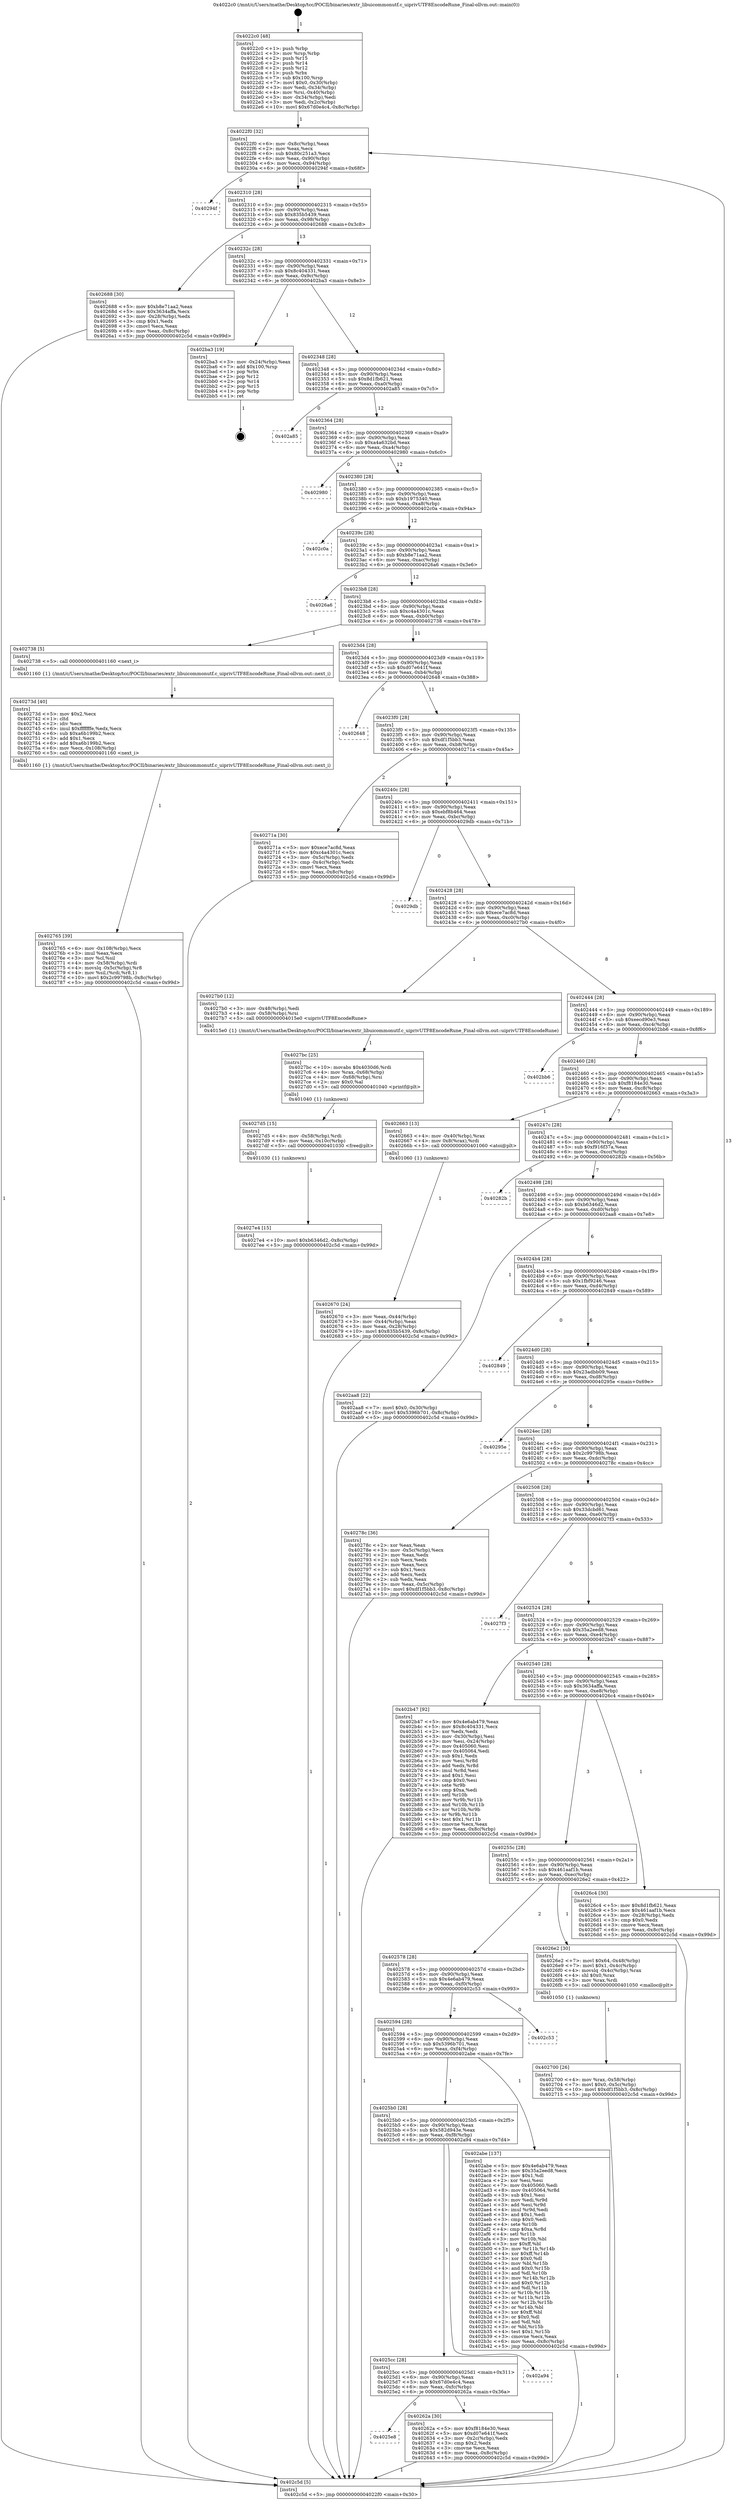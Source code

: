 digraph "0x4022c0" {
  label = "0x4022c0 (/mnt/c/Users/mathe/Desktop/tcc/POCII/binaries/extr_libuicommonutf.c_uiprivUTF8EncodeRune_Final-ollvm.out::main(0))"
  labelloc = "t"
  node[shape=record]

  Entry [label="",width=0.3,height=0.3,shape=circle,fillcolor=black,style=filled]
  "0x4022f0" [label="{
     0x4022f0 [32]\l
     | [instrs]\l
     &nbsp;&nbsp;0x4022f0 \<+6\>: mov -0x8c(%rbp),%eax\l
     &nbsp;&nbsp;0x4022f6 \<+2\>: mov %eax,%ecx\l
     &nbsp;&nbsp;0x4022f8 \<+6\>: sub $0x80c251a3,%ecx\l
     &nbsp;&nbsp;0x4022fe \<+6\>: mov %eax,-0x90(%rbp)\l
     &nbsp;&nbsp;0x402304 \<+6\>: mov %ecx,-0x94(%rbp)\l
     &nbsp;&nbsp;0x40230a \<+6\>: je 000000000040294f \<main+0x68f\>\l
  }"]
  "0x40294f" [label="{
     0x40294f\l
  }", style=dashed]
  "0x402310" [label="{
     0x402310 [28]\l
     | [instrs]\l
     &nbsp;&nbsp;0x402310 \<+5\>: jmp 0000000000402315 \<main+0x55\>\l
     &nbsp;&nbsp;0x402315 \<+6\>: mov -0x90(%rbp),%eax\l
     &nbsp;&nbsp;0x40231b \<+5\>: sub $0x835b5439,%eax\l
     &nbsp;&nbsp;0x402320 \<+6\>: mov %eax,-0x98(%rbp)\l
     &nbsp;&nbsp;0x402326 \<+6\>: je 0000000000402688 \<main+0x3c8\>\l
  }"]
  Exit [label="",width=0.3,height=0.3,shape=circle,fillcolor=black,style=filled,peripheries=2]
  "0x402688" [label="{
     0x402688 [30]\l
     | [instrs]\l
     &nbsp;&nbsp;0x402688 \<+5\>: mov $0xb8e71aa2,%eax\l
     &nbsp;&nbsp;0x40268d \<+5\>: mov $0x3634affa,%ecx\l
     &nbsp;&nbsp;0x402692 \<+3\>: mov -0x28(%rbp),%edx\l
     &nbsp;&nbsp;0x402695 \<+3\>: cmp $0x1,%edx\l
     &nbsp;&nbsp;0x402698 \<+3\>: cmovl %ecx,%eax\l
     &nbsp;&nbsp;0x40269b \<+6\>: mov %eax,-0x8c(%rbp)\l
     &nbsp;&nbsp;0x4026a1 \<+5\>: jmp 0000000000402c5d \<main+0x99d\>\l
  }"]
  "0x40232c" [label="{
     0x40232c [28]\l
     | [instrs]\l
     &nbsp;&nbsp;0x40232c \<+5\>: jmp 0000000000402331 \<main+0x71\>\l
     &nbsp;&nbsp;0x402331 \<+6\>: mov -0x90(%rbp),%eax\l
     &nbsp;&nbsp;0x402337 \<+5\>: sub $0x8c404331,%eax\l
     &nbsp;&nbsp;0x40233c \<+6\>: mov %eax,-0x9c(%rbp)\l
     &nbsp;&nbsp;0x402342 \<+6\>: je 0000000000402ba3 \<main+0x8e3\>\l
  }"]
  "0x4027e4" [label="{
     0x4027e4 [15]\l
     | [instrs]\l
     &nbsp;&nbsp;0x4027e4 \<+10\>: movl $0xb6346d2,-0x8c(%rbp)\l
     &nbsp;&nbsp;0x4027ee \<+5\>: jmp 0000000000402c5d \<main+0x99d\>\l
  }"]
  "0x402ba3" [label="{
     0x402ba3 [19]\l
     | [instrs]\l
     &nbsp;&nbsp;0x402ba3 \<+3\>: mov -0x24(%rbp),%eax\l
     &nbsp;&nbsp;0x402ba6 \<+7\>: add $0x100,%rsp\l
     &nbsp;&nbsp;0x402bad \<+1\>: pop %rbx\l
     &nbsp;&nbsp;0x402bae \<+2\>: pop %r12\l
     &nbsp;&nbsp;0x402bb0 \<+2\>: pop %r14\l
     &nbsp;&nbsp;0x402bb2 \<+2\>: pop %r15\l
     &nbsp;&nbsp;0x402bb4 \<+1\>: pop %rbp\l
     &nbsp;&nbsp;0x402bb5 \<+1\>: ret\l
  }"]
  "0x402348" [label="{
     0x402348 [28]\l
     | [instrs]\l
     &nbsp;&nbsp;0x402348 \<+5\>: jmp 000000000040234d \<main+0x8d\>\l
     &nbsp;&nbsp;0x40234d \<+6\>: mov -0x90(%rbp),%eax\l
     &nbsp;&nbsp;0x402353 \<+5\>: sub $0x8d1fb621,%eax\l
     &nbsp;&nbsp;0x402358 \<+6\>: mov %eax,-0xa0(%rbp)\l
     &nbsp;&nbsp;0x40235e \<+6\>: je 0000000000402a85 \<main+0x7c5\>\l
  }"]
  "0x4027d5" [label="{
     0x4027d5 [15]\l
     | [instrs]\l
     &nbsp;&nbsp;0x4027d5 \<+4\>: mov -0x58(%rbp),%rdi\l
     &nbsp;&nbsp;0x4027d9 \<+6\>: mov %eax,-0x10c(%rbp)\l
     &nbsp;&nbsp;0x4027df \<+5\>: call 0000000000401030 \<free@plt\>\l
     | [calls]\l
     &nbsp;&nbsp;0x401030 \{1\} (unknown)\l
  }"]
  "0x402a85" [label="{
     0x402a85\l
  }", style=dashed]
  "0x402364" [label="{
     0x402364 [28]\l
     | [instrs]\l
     &nbsp;&nbsp;0x402364 \<+5\>: jmp 0000000000402369 \<main+0xa9\>\l
     &nbsp;&nbsp;0x402369 \<+6\>: mov -0x90(%rbp),%eax\l
     &nbsp;&nbsp;0x40236f \<+5\>: sub $0xa4a632bd,%eax\l
     &nbsp;&nbsp;0x402374 \<+6\>: mov %eax,-0xa4(%rbp)\l
     &nbsp;&nbsp;0x40237a \<+6\>: je 0000000000402980 \<main+0x6c0\>\l
  }"]
  "0x4027bc" [label="{
     0x4027bc [25]\l
     | [instrs]\l
     &nbsp;&nbsp;0x4027bc \<+10\>: movabs $0x4030d6,%rdi\l
     &nbsp;&nbsp;0x4027c6 \<+4\>: mov %rax,-0x68(%rbp)\l
     &nbsp;&nbsp;0x4027ca \<+4\>: mov -0x68(%rbp),%rsi\l
     &nbsp;&nbsp;0x4027ce \<+2\>: mov $0x0,%al\l
     &nbsp;&nbsp;0x4027d0 \<+5\>: call 0000000000401040 \<printf@plt\>\l
     | [calls]\l
     &nbsp;&nbsp;0x401040 \{1\} (unknown)\l
  }"]
  "0x402980" [label="{
     0x402980\l
  }", style=dashed]
  "0x402380" [label="{
     0x402380 [28]\l
     | [instrs]\l
     &nbsp;&nbsp;0x402380 \<+5\>: jmp 0000000000402385 \<main+0xc5\>\l
     &nbsp;&nbsp;0x402385 \<+6\>: mov -0x90(%rbp),%eax\l
     &nbsp;&nbsp;0x40238b \<+5\>: sub $0xb1975340,%eax\l
     &nbsp;&nbsp;0x402390 \<+6\>: mov %eax,-0xa8(%rbp)\l
     &nbsp;&nbsp;0x402396 \<+6\>: je 0000000000402c0a \<main+0x94a\>\l
  }"]
  "0x402765" [label="{
     0x402765 [39]\l
     | [instrs]\l
     &nbsp;&nbsp;0x402765 \<+6\>: mov -0x108(%rbp),%ecx\l
     &nbsp;&nbsp;0x40276b \<+3\>: imul %eax,%ecx\l
     &nbsp;&nbsp;0x40276e \<+3\>: mov %cl,%sil\l
     &nbsp;&nbsp;0x402771 \<+4\>: mov -0x58(%rbp),%rdi\l
     &nbsp;&nbsp;0x402775 \<+4\>: movslq -0x5c(%rbp),%r8\l
     &nbsp;&nbsp;0x402779 \<+4\>: mov %sil,(%rdi,%r8,1)\l
     &nbsp;&nbsp;0x40277d \<+10\>: movl $0x2c99798b,-0x8c(%rbp)\l
     &nbsp;&nbsp;0x402787 \<+5\>: jmp 0000000000402c5d \<main+0x99d\>\l
  }"]
  "0x402c0a" [label="{
     0x402c0a\l
  }", style=dashed]
  "0x40239c" [label="{
     0x40239c [28]\l
     | [instrs]\l
     &nbsp;&nbsp;0x40239c \<+5\>: jmp 00000000004023a1 \<main+0xe1\>\l
     &nbsp;&nbsp;0x4023a1 \<+6\>: mov -0x90(%rbp),%eax\l
     &nbsp;&nbsp;0x4023a7 \<+5\>: sub $0xb8e71aa2,%eax\l
     &nbsp;&nbsp;0x4023ac \<+6\>: mov %eax,-0xac(%rbp)\l
     &nbsp;&nbsp;0x4023b2 \<+6\>: je 00000000004026a6 \<main+0x3e6\>\l
  }"]
  "0x40273d" [label="{
     0x40273d [40]\l
     | [instrs]\l
     &nbsp;&nbsp;0x40273d \<+5\>: mov $0x2,%ecx\l
     &nbsp;&nbsp;0x402742 \<+1\>: cltd\l
     &nbsp;&nbsp;0x402743 \<+2\>: idiv %ecx\l
     &nbsp;&nbsp;0x402745 \<+6\>: imul $0xfffffffe,%edx,%ecx\l
     &nbsp;&nbsp;0x40274b \<+6\>: sub $0xa6b199b2,%ecx\l
     &nbsp;&nbsp;0x402751 \<+3\>: add $0x1,%ecx\l
     &nbsp;&nbsp;0x402754 \<+6\>: add $0xa6b199b2,%ecx\l
     &nbsp;&nbsp;0x40275a \<+6\>: mov %ecx,-0x108(%rbp)\l
     &nbsp;&nbsp;0x402760 \<+5\>: call 0000000000401160 \<next_i\>\l
     | [calls]\l
     &nbsp;&nbsp;0x401160 \{1\} (/mnt/c/Users/mathe/Desktop/tcc/POCII/binaries/extr_libuicommonutf.c_uiprivUTF8EncodeRune_Final-ollvm.out::next_i)\l
  }"]
  "0x4026a6" [label="{
     0x4026a6\l
  }", style=dashed]
  "0x4023b8" [label="{
     0x4023b8 [28]\l
     | [instrs]\l
     &nbsp;&nbsp;0x4023b8 \<+5\>: jmp 00000000004023bd \<main+0xfd\>\l
     &nbsp;&nbsp;0x4023bd \<+6\>: mov -0x90(%rbp),%eax\l
     &nbsp;&nbsp;0x4023c3 \<+5\>: sub $0xc4a4301c,%eax\l
     &nbsp;&nbsp;0x4023c8 \<+6\>: mov %eax,-0xb0(%rbp)\l
     &nbsp;&nbsp;0x4023ce \<+6\>: je 0000000000402738 \<main+0x478\>\l
  }"]
  "0x402700" [label="{
     0x402700 [26]\l
     | [instrs]\l
     &nbsp;&nbsp;0x402700 \<+4\>: mov %rax,-0x58(%rbp)\l
     &nbsp;&nbsp;0x402704 \<+7\>: movl $0x0,-0x5c(%rbp)\l
     &nbsp;&nbsp;0x40270b \<+10\>: movl $0xdf1f5bb3,-0x8c(%rbp)\l
     &nbsp;&nbsp;0x402715 \<+5\>: jmp 0000000000402c5d \<main+0x99d\>\l
  }"]
  "0x402738" [label="{
     0x402738 [5]\l
     | [instrs]\l
     &nbsp;&nbsp;0x402738 \<+5\>: call 0000000000401160 \<next_i\>\l
     | [calls]\l
     &nbsp;&nbsp;0x401160 \{1\} (/mnt/c/Users/mathe/Desktop/tcc/POCII/binaries/extr_libuicommonutf.c_uiprivUTF8EncodeRune_Final-ollvm.out::next_i)\l
  }"]
  "0x4023d4" [label="{
     0x4023d4 [28]\l
     | [instrs]\l
     &nbsp;&nbsp;0x4023d4 \<+5\>: jmp 00000000004023d9 \<main+0x119\>\l
     &nbsp;&nbsp;0x4023d9 \<+6\>: mov -0x90(%rbp),%eax\l
     &nbsp;&nbsp;0x4023df \<+5\>: sub $0xd07e641f,%eax\l
     &nbsp;&nbsp;0x4023e4 \<+6\>: mov %eax,-0xb4(%rbp)\l
     &nbsp;&nbsp;0x4023ea \<+6\>: je 0000000000402648 \<main+0x388\>\l
  }"]
  "0x402670" [label="{
     0x402670 [24]\l
     | [instrs]\l
     &nbsp;&nbsp;0x402670 \<+3\>: mov %eax,-0x44(%rbp)\l
     &nbsp;&nbsp;0x402673 \<+3\>: mov -0x44(%rbp),%eax\l
     &nbsp;&nbsp;0x402676 \<+3\>: mov %eax,-0x28(%rbp)\l
     &nbsp;&nbsp;0x402679 \<+10\>: movl $0x835b5439,-0x8c(%rbp)\l
     &nbsp;&nbsp;0x402683 \<+5\>: jmp 0000000000402c5d \<main+0x99d\>\l
  }"]
  "0x402648" [label="{
     0x402648\l
  }", style=dashed]
  "0x4023f0" [label="{
     0x4023f0 [28]\l
     | [instrs]\l
     &nbsp;&nbsp;0x4023f0 \<+5\>: jmp 00000000004023f5 \<main+0x135\>\l
     &nbsp;&nbsp;0x4023f5 \<+6\>: mov -0x90(%rbp),%eax\l
     &nbsp;&nbsp;0x4023fb \<+5\>: sub $0xdf1f5bb3,%eax\l
     &nbsp;&nbsp;0x402400 \<+6\>: mov %eax,-0xb8(%rbp)\l
     &nbsp;&nbsp;0x402406 \<+6\>: je 000000000040271a \<main+0x45a\>\l
  }"]
  "0x4022c0" [label="{
     0x4022c0 [48]\l
     | [instrs]\l
     &nbsp;&nbsp;0x4022c0 \<+1\>: push %rbp\l
     &nbsp;&nbsp;0x4022c1 \<+3\>: mov %rsp,%rbp\l
     &nbsp;&nbsp;0x4022c4 \<+2\>: push %r15\l
     &nbsp;&nbsp;0x4022c6 \<+2\>: push %r14\l
     &nbsp;&nbsp;0x4022c8 \<+2\>: push %r12\l
     &nbsp;&nbsp;0x4022ca \<+1\>: push %rbx\l
     &nbsp;&nbsp;0x4022cb \<+7\>: sub $0x100,%rsp\l
     &nbsp;&nbsp;0x4022d2 \<+7\>: movl $0x0,-0x30(%rbp)\l
     &nbsp;&nbsp;0x4022d9 \<+3\>: mov %edi,-0x34(%rbp)\l
     &nbsp;&nbsp;0x4022dc \<+4\>: mov %rsi,-0x40(%rbp)\l
     &nbsp;&nbsp;0x4022e0 \<+3\>: mov -0x34(%rbp),%edi\l
     &nbsp;&nbsp;0x4022e3 \<+3\>: mov %edi,-0x2c(%rbp)\l
     &nbsp;&nbsp;0x4022e6 \<+10\>: movl $0x67d0e4c4,-0x8c(%rbp)\l
  }"]
  "0x40271a" [label="{
     0x40271a [30]\l
     | [instrs]\l
     &nbsp;&nbsp;0x40271a \<+5\>: mov $0xece7ac8d,%eax\l
     &nbsp;&nbsp;0x40271f \<+5\>: mov $0xc4a4301c,%ecx\l
     &nbsp;&nbsp;0x402724 \<+3\>: mov -0x5c(%rbp),%edx\l
     &nbsp;&nbsp;0x402727 \<+3\>: cmp -0x4c(%rbp),%edx\l
     &nbsp;&nbsp;0x40272a \<+3\>: cmovl %ecx,%eax\l
     &nbsp;&nbsp;0x40272d \<+6\>: mov %eax,-0x8c(%rbp)\l
     &nbsp;&nbsp;0x402733 \<+5\>: jmp 0000000000402c5d \<main+0x99d\>\l
  }"]
  "0x40240c" [label="{
     0x40240c [28]\l
     | [instrs]\l
     &nbsp;&nbsp;0x40240c \<+5\>: jmp 0000000000402411 \<main+0x151\>\l
     &nbsp;&nbsp;0x402411 \<+6\>: mov -0x90(%rbp),%eax\l
     &nbsp;&nbsp;0x402417 \<+5\>: sub $0xebf8b464,%eax\l
     &nbsp;&nbsp;0x40241c \<+6\>: mov %eax,-0xbc(%rbp)\l
     &nbsp;&nbsp;0x402422 \<+6\>: je 00000000004029db \<main+0x71b\>\l
  }"]
  "0x402c5d" [label="{
     0x402c5d [5]\l
     | [instrs]\l
     &nbsp;&nbsp;0x402c5d \<+5\>: jmp 00000000004022f0 \<main+0x30\>\l
  }"]
  "0x4029db" [label="{
     0x4029db\l
  }", style=dashed]
  "0x402428" [label="{
     0x402428 [28]\l
     | [instrs]\l
     &nbsp;&nbsp;0x402428 \<+5\>: jmp 000000000040242d \<main+0x16d\>\l
     &nbsp;&nbsp;0x40242d \<+6\>: mov -0x90(%rbp),%eax\l
     &nbsp;&nbsp;0x402433 \<+5\>: sub $0xece7ac8d,%eax\l
     &nbsp;&nbsp;0x402438 \<+6\>: mov %eax,-0xc0(%rbp)\l
     &nbsp;&nbsp;0x40243e \<+6\>: je 00000000004027b0 \<main+0x4f0\>\l
  }"]
  "0x4025e8" [label="{
     0x4025e8\l
  }", style=dashed]
  "0x4027b0" [label="{
     0x4027b0 [12]\l
     | [instrs]\l
     &nbsp;&nbsp;0x4027b0 \<+3\>: mov -0x48(%rbp),%edi\l
     &nbsp;&nbsp;0x4027b3 \<+4\>: mov -0x58(%rbp),%rsi\l
     &nbsp;&nbsp;0x4027b7 \<+5\>: call 00000000004015e0 \<uiprivUTF8EncodeRune\>\l
     | [calls]\l
     &nbsp;&nbsp;0x4015e0 \{1\} (/mnt/c/Users/mathe/Desktop/tcc/POCII/binaries/extr_libuicommonutf.c_uiprivUTF8EncodeRune_Final-ollvm.out::uiprivUTF8EncodeRune)\l
  }"]
  "0x402444" [label="{
     0x402444 [28]\l
     | [instrs]\l
     &nbsp;&nbsp;0x402444 \<+5\>: jmp 0000000000402449 \<main+0x189\>\l
     &nbsp;&nbsp;0x402449 \<+6\>: mov -0x90(%rbp),%eax\l
     &nbsp;&nbsp;0x40244f \<+5\>: sub $0xeecd90e3,%eax\l
     &nbsp;&nbsp;0x402454 \<+6\>: mov %eax,-0xc4(%rbp)\l
     &nbsp;&nbsp;0x40245a \<+6\>: je 0000000000402bb6 \<main+0x8f6\>\l
  }"]
  "0x40262a" [label="{
     0x40262a [30]\l
     | [instrs]\l
     &nbsp;&nbsp;0x40262a \<+5\>: mov $0xf8184e30,%eax\l
     &nbsp;&nbsp;0x40262f \<+5\>: mov $0xd07e641f,%ecx\l
     &nbsp;&nbsp;0x402634 \<+3\>: mov -0x2c(%rbp),%edx\l
     &nbsp;&nbsp;0x402637 \<+3\>: cmp $0x2,%edx\l
     &nbsp;&nbsp;0x40263a \<+3\>: cmovne %ecx,%eax\l
     &nbsp;&nbsp;0x40263d \<+6\>: mov %eax,-0x8c(%rbp)\l
     &nbsp;&nbsp;0x402643 \<+5\>: jmp 0000000000402c5d \<main+0x99d\>\l
  }"]
  "0x402bb6" [label="{
     0x402bb6\l
  }", style=dashed]
  "0x402460" [label="{
     0x402460 [28]\l
     | [instrs]\l
     &nbsp;&nbsp;0x402460 \<+5\>: jmp 0000000000402465 \<main+0x1a5\>\l
     &nbsp;&nbsp;0x402465 \<+6\>: mov -0x90(%rbp),%eax\l
     &nbsp;&nbsp;0x40246b \<+5\>: sub $0xf8184e30,%eax\l
     &nbsp;&nbsp;0x402470 \<+6\>: mov %eax,-0xc8(%rbp)\l
     &nbsp;&nbsp;0x402476 \<+6\>: je 0000000000402663 \<main+0x3a3\>\l
  }"]
  "0x4025cc" [label="{
     0x4025cc [28]\l
     | [instrs]\l
     &nbsp;&nbsp;0x4025cc \<+5\>: jmp 00000000004025d1 \<main+0x311\>\l
     &nbsp;&nbsp;0x4025d1 \<+6\>: mov -0x90(%rbp),%eax\l
     &nbsp;&nbsp;0x4025d7 \<+5\>: sub $0x67d0e4c4,%eax\l
     &nbsp;&nbsp;0x4025dc \<+6\>: mov %eax,-0xfc(%rbp)\l
     &nbsp;&nbsp;0x4025e2 \<+6\>: je 000000000040262a \<main+0x36a\>\l
  }"]
  "0x402663" [label="{
     0x402663 [13]\l
     | [instrs]\l
     &nbsp;&nbsp;0x402663 \<+4\>: mov -0x40(%rbp),%rax\l
     &nbsp;&nbsp;0x402667 \<+4\>: mov 0x8(%rax),%rdi\l
     &nbsp;&nbsp;0x40266b \<+5\>: call 0000000000401060 \<atoi@plt\>\l
     | [calls]\l
     &nbsp;&nbsp;0x401060 \{1\} (unknown)\l
  }"]
  "0x40247c" [label="{
     0x40247c [28]\l
     | [instrs]\l
     &nbsp;&nbsp;0x40247c \<+5\>: jmp 0000000000402481 \<main+0x1c1\>\l
     &nbsp;&nbsp;0x402481 \<+6\>: mov -0x90(%rbp),%eax\l
     &nbsp;&nbsp;0x402487 \<+5\>: sub $0xf916f37a,%eax\l
     &nbsp;&nbsp;0x40248c \<+6\>: mov %eax,-0xcc(%rbp)\l
     &nbsp;&nbsp;0x402492 \<+6\>: je 000000000040282b \<main+0x56b\>\l
  }"]
  "0x402a94" [label="{
     0x402a94\l
  }", style=dashed]
  "0x40282b" [label="{
     0x40282b\l
  }", style=dashed]
  "0x402498" [label="{
     0x402498 [28]\l
     | [instrs]\l
     &nbsp;&nbsp;0x402498 \<+5\>: jmp 000000000040249d \<main+0x1dd\>\l
     &nbsp;&nbsp;0x40249d \<+6\>: mov -0x90(%rbp),%eax\l
     &nbsp;&nbsp;0x4024a3 \<+5\>: sub $0xb6346d2,%eax\l
     &nbsp;&nbsp;0x4024a8 \<+6\>: mov %eax,-0xd0(%rbp)\l
     &nbsp;&nbsp;0x4024ae \<+6\>: je 0000000000402aa8 \<main+0x7e8\>\l
  }"]
  "0x4025b0" [label="{
     0x4025b0 [28]\l
     | [instrs]\l
     &nbsp;&nbsp;0x4025b0 \<+5\>: jmp 00000000004025b5 \<main+0x2f5\>\l
     &nbsp;&nbsp;0x4025b5 \<+6\>: mov -0x90(%rbp),%eax\l
     &nbsp;&nbsp;0x4025bb \<+5\>: sub $0x582d943e,%eax\l
     &nbsp;&nbsp;0x4025c0 \<+6\>: mov %eax,-0xf8(%rbp)\l
     &nbsp;&nbsp;0x4025c6 \<+6\>: je 0000000000402a94 \<main+0x7d4\>\l
  }"]
  "0x402aa8" [label="{
     0x402aa8 [22]\l
     | [instrs]\l
     &nbsp;&nbsp;0x402aa8 \<+7\>: movl $0x0,-0x30(%rbp)\l
     &nbsp;&nbsp;0x402aaf \<+10\>: movl $0x5396b701,-0x8c(%rbp)\l
     &nbsp;&nbsp;0x402ab9 \<+5\>: jmp 0000000000402c5d \<main+0x99d\>\l
  }"]
  "0x4024b4" [label="{
     0x4024b4 [28]\l
     | [instrs]\l
     &nbsp;&nbsp;0x4024b4 \<+5\>: jmp 00000000004024b9 \<main+0x1f9\>\l
     &nbsp;&nbsp;0x4024b9 \<+6\>: mov -0x90(%rbp),%eax\l
     &nbsp;&nbsp;0x4024bf \<+5\>: sub $0x1fbf9246,%eax\l
     &nbsp;&nbsp;0x4024c4 \<+6\>: mov %eax,-0xd4(%rbp)\l
     &nbsp;&nbsp;0x4024ca \<+6\>: je 0000000000402849 \<main+0x589\>\l
  }"]
  "0x402abe" [label="{
     0x402abe [137]\l
     | [instrs]\l
     &nbsp;&nbsp;0x402abe \<+5\>: mov $0x4e6ab479,%eax\l
     &nbsp;&nbsp;0x402ac3 \<+5\>: mov $0x35a2eed8,%ecx\l
     &nbsp;&nbsp;0x402ac8 \<+2\>: mov $0x1,%dl\l
     &nbsp;&nbsp;0x402aca \<+2\>: xor %esi,%esi\l
     &nbsp;&nbsp;0x402acc \<+7\>: mov 0x405060,%edi\l
     &nbsp;&nbsp;0x402ad3 \<+8\>: mov 0x405064,%r8d\l
     &nbsp;&nbsp;0x402adb \<+3\>: sub $0x1,%esi\l
     &nbsp;&nbsp;0x402ade \<+3\>: mov %edi,%r9d\l
     &nbsp;&nbsp;0x402ae1 \<+3\>: add %esi,%r9d\l
     &nbsp;&nbsp;0x402ae4 \<+4\>: imul %r9d,%edi\l
     &nbsp;&nbsp;0x402ae8 \<+3\>: and $0x1,%edi\l
     &nbsp;&nbsp;0x402aeb \<+3\>: cmp $0x0,%edi\l
     &nbsp;&nbsp;0x402aee \<+4\>: sete %r10b\l
     &nbsp;&nbsp;0x402af2 \<+4\>: cmp $0xa,%r8d\l
     &nbsp;&nbsp;0x402af6 \<+4\>: setl %r11b\l
     &nbsp;&nbsp;0x402afa \<+3\>: mov %r10b,%bl\l
     &nbsp;&nbsp;0x402afd \<+3\>: xor $0xff,%bl\l
     &nbsp;&nbsp;0x402b00 \<+3\>: mov %r11b,%r14b\l
     &nbsp;&nbsp;0x402b03 \<+4\>: xor $0xff,%r14b\l
     &nbsp;&nbsp;0x402b07 \<+3\>: xor $0x0,%dl\l
     &nbsp;&nbsp;0x402b0a \<+3\>: mov %bl,%r15b\l
     &nbsp;&nbsp;0x402b0d \<+4\>: and $0x0,%r15b\l
     &nbsp;&nbsp;0x402b11 \<+3\>: and %dl,%r10b\l
     &nbsp;&nbsp;0x402b14 \<+3\>: mov %r14b,%r12b\l
     &nbsp;&nbsp;0x402b17 \<+4\>: and $0x0,%r12b\l
     &nbsp;&nbsp;0x402b1b \<+3\>: and %dl,%r11b\l
     &nbsp;&nbsp;0x402b1e \<+3\>: or %r10b,%r15b\l
     &nbsp;&nbsp;0x402b21 \<+3\>: or %r11b,%r12b\l
     &nbsp;&nbsp;0x402b24 \<+3\>: xor %r12b,%r15b\l
     &nbsp;&nbsp;0x402b27 \<+3\>: or %r14b,%bl\l
     &nbsp;&nbsp;0x402b2a \<+3\>: xor $0xff,%bl\l
     &nbsp;&nbsp;0x402b2d \<+3\>: or $0x0,%dl\l
     &nbsp;&nbsp;0x402b30 \<+2\>: and %dl,%bl\l
     &nbsp;&nbsp;0x402b32 \<+3\>: or %bl,%r15b\l
     &nbsp;&nbsp;0x402b35 \<+4\>: test $0x1,%r15b\l
     &nbsp;&nbsp;0x402b39 \<+3\>: cmovne %ecx,%eax\l
     &nbsp;&nbsp;0x402b3c \<+6\>: mov %eax,-0x8c(%rbp)\l
     &nbsp;&nbsp;0x402b42 \<+5\>: jmp 0000000000402c5d \<main+0x99d\>\l
  }"]
  "0x402849" [label="{
     0x402849\l
  }", style=dashed]
  "0x4024d0" [label="{
     0x4024d0 [28]\l
     | [instrs]\l
     &nbsp;&nbsp;0x4024d0 \<+5\>: jmp 00000000004024d5 \<main+0x215\>\l
     &nbsp;&nbsp;0x4024d5 \<+6\>: mov -0x90(%rbp),%eax\l
     &nbsp;&nbsp;0x4024db \<+5\>: sub $0x23adbb09,%eax\l
     &nbsp;&nbsp;0x4024e0 \<+6\>: mov %eax,-0xd8(%rbp)\l
     &nbsp;&nbsp;0x4024e6 \<+6\>: je 000000000040295e \<main+0x69e\>\l
  }"]
  "0x402594" [label="{
     0x402594 [28]\l
     | [instrs]\l
     &nbsp;&nbsp;0x402594 \<+5\>: jmp 0000000000402599 \<main+0x2d9\>\l
     &nbsp;&nbsp;0x402599 \<+6\>: mov -0x90(%rbp),%eax\l
     &nbsp;&nbsp;0x40259f \<+5\>: sub $0x5396b701,%eax\l
     &nbsp;&nbsp;0x4025a4 \<+6\>: mov %eax,-0xf4(%rbp)\l
     &nbsp;&nbsp;0x4025aa \<+6\>: je 0000000000402abe \<main+0x7fe\>\l
  }"]
  "0x40295e" [label="{
     0x40295e\l
  }", style=dashed]
  "0x4024ec" [label="{
     0x4024ec [28]\l
     | [instrs]\l
     &nbsp;&nbsp;0x4024ec \<+5\>: jmp 00000000004024f1 \<main+0x231\>\l
     &nbsp;&nbsp;0x4024f1 \<+6\>: mov -0x90(%rbp),%eax\l
     &nbsp;&nbsp;0x4024f7 \<+5\>: sub $0x2c99798b,%eax\l
     &nbsp;&nbsp;0x4024fc \<+6\>: mov %eax,-0xdc(%rbp)\l
     &nbsp;&nbsp;0x402502 \<+6\>: je 000000000040278c \<main+0x4cc\>\l
  }"]
  "0x402c53" [label="{
     0x402c53\l
  }", style=dashed]
  "0x40278c" [label="{
     0x40278c [36]\l
     | [instrs]\l
     &nbsp;&nbsp;0x40278c \<+2\>: xor %eax,%eax\l
     &nbsp;&nbsp;0x40278e \<+3\>: mov -0x5c(%rbp),%ecx\l
     &nbsp;&nbsp;0x402791 \<+2\>: mov %eax,%edx\l
     &nbsp;&nbsp;0x402793 \<+2\>: sub %ecx,%edx\l
     &nbsp;&nbsp;0x402795 \<+2\>: mov %eax,%ecx\l
     &nbsp;&nbsp;0x402797 \<+3\>: sub $0x1,%ecx\l
     &nbsp;&nbsp;0x40279a \<+2\>: add %ecx,%edx\l
     &nbsp;&nbsp;0x40279c \<+2\>: sub %edx,%eax\l
     &nbsp;&nbsp;0x40279e \<+3\>: mov %eax,-0x5c(%rbp)\l
     &nbsp;&nbsp;0x4027a1 \<+10\>: movl $0xdf1f5bb3,-0x8c(%rbp)\l
     &nbsp;&nbsp;0x4027ab \<+5\>: jmp 0000000000402c5d \<main+0x99d\>\l
  }"]
  "0x402508" [label="{
     0x402508 [28]\l
     | [instrs]\l
     &nbsp;&nbsp;0x402508 \<+5\>: jmp 000000000040250d \<main+0x24d\>\l
     &nbsp;&nbsp;0x40250d \<+6\>: mov -0x90(%rbp),%eax\l
     &nbsp;&nbsp;0x402513 \<+5\>: sub $0x33dcbd61,%eax\l
     &nbsp;&nbsp;0x402518 \<+6\>: mov %eax,-0xe0(%rbp)\l
     &nbsp;&nbsp;0x40251e \<+6\>: je 00000000004027f3 \<main+0x533\>\l
  }"]
  "0x402578" [label="{
     0x402578 [28]\l
     | [instrs]\l
     &nbsp;&nbsp;0x402578 \<+5\>: jmp 000000000040257d \<main+0x2bd\>\l
     &nbsp;&nbsp;0x40257d \<+6\>: mov -0x90(%rbp),%eax\l
     &nbsp;&nbsp;0x402583 \<+5\>: sub $0x4e6ab479,%eax\l
     &nbsp;&nbsp;0x402588 \<+6\>: mov %eax,-0xf0(%rbp)\l
     &nbsp;&nbsp;0x40258e \<+6\>: je 0000000000402c53 \<main+0x993\>\l
  }"]
  "0x4027f3" [label="{
     0x4027f3\l
  }", style=dashed]
  "0x402524" [label="{
     0x402524 [28]\l
     | [instrs]\l
     &nbsp;&nbsp;0x402524 \<+5\>: jmp 0000000000402529 \<main+0x269\>\l
     &nbsp;&nbsp;0x402529 \<+6\>: mov -0x90(%rbp),%eax\l
     &nbsp;&nbsp;0x40252f \<+5\>: sub $0x35a2eed8,%eax\l
     &nbsp;&nbsp;0x402534 \<+6\>: mov %eax,-0xe4(%rbp)\l
     &nbsp;&nbsp;0x40253a \<+6\>: je 0000000000402b47 \<main+0x887\>\l
  }"]
  "0x4026e2" [label="{
     0x4026e2 [30]\l
     | [instrs]\l
     &nbsp;&nbsp;0x4026e2 \<+7\>: movl $0x64,-0x48(%rbp)\l
     &nbsp;&nbsp;0x4026e9 \<+7\>: movl $0x1,-0x4c(%rbp)\l
     &nbsp;&nbsp;0x4026f0 \<+4\>: movslq -0x4c(%rbp),%rax\l
     &nbsp;&nbsp;0x4026f4 \<+4\>: shl $0x0,%rax\l
     &nbsp;&nbsp;0x4026f8 \<+3\>: mov %rax,%rdi\l
     &nbsp;&nbsp;0x4026fb \<+5\>: call 0000000000401050 \<malloc@plt\>\l
     | [calls]\l
     &nbsp;&nbsp;0x401050 \{1\} (unknown)\l
  }"]
  "0x402b47" [label="{
     0x402b47 [92]\l
     | [instrs]\l
     &nbsp;&nbsp;0x402b47 \<+5\>: mov $0x4e6ab479,%eax\l
     &nbsp;&nbsp;0x402b4c \<+5\>: mov $0x8c404331,%ecx\l
     &nbsp;&nbsp;0x402b51 \<+2\>: xor %edx,%edx\l
     &nbsp;&nbsp;0x402b53 \<+3\>: mov -0x30(%rbp),%esi\l
     &nbsp;&nbsp;0x402b56 \<+3\>: mov %esi,-0x24(%rbp)\l
     &nbsp;&nbsp;0x402b59 \<+7\>: mov 0x405060,%esi\l
     &nbsp;&nbsp;0x402b60 \<+7\>: mov 0x405064,%edi\l
     &nbsp;&nbsp;0x402b67 \<+3\>: sub $0x1,%edx\l
     &nbsp;&nbsp;0x402b6a \<+3\>: mov %esi,%r8d\l
     &nbsp;&nbsp;0x402b6d \<+3\>: add %edx,%r8d\l
     &nbsp;&nbsp;0x402b70 \<+4\>: imul %r8d,%esi\l
     &nbsp;&nbsp;0x402b74 \<+3\>: and $0x1,%esi\l
     &nbsp;&nbsp;0x402b77 \<+3\>: cmp $0x0,%esi\l
     &nbsp;&nbsp;0x402b7a \<+4\>: sete %r9b\l
     &nbsp;&nbsp;0x402b7e \<+3\>: cmp $0xa,%edi\l
     &nbsp;&nbsp;0x402b81 \<+4\>: setl %r10b\l
     &nbsp;&nbsp;0x402b85 \<+3\>: mov %r9b,%r11b\l
     &nbsp;&nbsp;0x402b88 \<+3\>: and %r10b,%r11b\l
     &nbsp;&nbsp;0x402b8b \<+3\>: xor %r10b,%r9b\l
     &nbsp;&nbsp;0x402b8e \<+3\>: or %r9b,%r11b\l
     &nbsp;&nbsp;0x402b91 \<+4\>: test $0x1,%r11b\l
     &nbsp;&nbsp;0x402b95 \<+3\>: cmovne %ecx,%eax\l
     &nbsp;&nbsp;0x402b98 \<+6\>: mov %eax,-0x8c(%rbp)\l
     &nbsp;&nbsp;0x402b9e \<+5\>: jmp 0000000000402c5d \<main+0x99d\>\l
  }"]
  "0x402540" [label="{
     0x402540 [28]\l
     | [instrs]\l
     &nbsp;&nbsp;0x402540 \<+5\>: jmp 0000000000402545 \<main+0x285\>\l
     &nbsp;&nbsp;0x402545 \<+6\>: mov -0x90(%rbp),%eax\l
     &nbsp;&nbsp;0x40254b \<+5\>: sub $0x3634affa,%eax\l
     &nbsp;&nbsp;0x402550 \<+6\>: mov %eax,-0xe8(%rbp)\l
     &nbsp;&nbsp;0x402556 \<+6\>: je 00000000004026c4 \<main+0x404\>\l
  }"]
  "0x40255c" [label="{
     0x40255c [28]\l
     | [instrs]\l
     &nbsp;&nbsp;0x40255c \<+5\>: jmp 0000000000402561 \<main+0x2a1\>\l
     &nbsp;&nbsp;0x402561 \<+6\>: mov -0x90(%rbp),%eax\l
     &nbsp;&nbsp;0x402567 \<+5\>: sub $0x461aaf1b,%eax\l
     &nbsp;&nbsp;0x40256c \<+6\>: mov %eax,-0xec(%rbp)\l
     &nbsp;&nbsp;0x402572 \<+6\>: je 00000000004026e2 \<main+0x422\>\l
  }"]
  "0x4026c4" [label="{
     0x4026c4 [30]\l
     | [instrs]\l
     &nbsp;&nbsp;0x4026c4 \<+5\>: mov $0x8d1fb621,%eax\l
     &nbsp;&nbsp;0x4026c9 \<+5\>: mov $0x461aaf1b,%ecx\l
     &nbsp;&nbsp;0x4026ce \<+3\>: mov -0x28(%rbp),%edx\l
     &nbsp;&nbsp;0x4026d1 \<+3\>: cmp $0x0,%edx\l
     &nbsp;&nbsp;0x4026d4 \<+3\>: cmove %ecx,%eax\l
     &nbsp;&nbsp;0x4026d7 \<+6\>: mov %eax,-0x8c(%rbp)\l
     &nbsp;&nbsp;0x4026dd \<+5\>: jmp 0000000000402c5d \<main+0x99d\>\l
  }"]
  Entry -> "0x4022c0" [label=" 1"]
  "0x4022f0" -> "0x40294f" [label=" 0"]
  "0x4022f0" -> "0x402310" [label=" 14"]
  "0x402ba3" -> Exit [label=" 1"]
  "0x402310" -> "0x402688" [label=" 1"]
  "0x402310" -> "0x40232c" [label=" 13"]
  "0x402b47" -> "0x402c5d" [label=" 1"]
  "0x40232c" -> "0x402ba3" [label=" 1"]
  "0x40232c" -> "0x402348" [label=" 12"]
  "0x402abe" -> "0x402c5d" [label=" 1"]
  "0x402348" -> "0x402a85" [label=" 0"]
  "0x402348" -> "0x402364" [label=" 12"]
  "0x402aa8" -> "0x402c5d" [label=" 1"]
  "0x402364" -> "0x402980" [label=" 0"]
  "0x402364" -> "0x402380" [label=" 12"]
  "0x4027e4" -> "0x402c5d" [label=" 1"]
  "0x402380" -> "0x402c0a" [label=" 0"]
  "0x402380" -> "0x40239c" [label=" 12"]
  "0x4027d5" -> "0x4027e4" [label=" 1"]
  "0x40239c" -> "0x4026a6" [label=" 0"]
  "0x40239c" -> "0x4023b8" [label=" 12"]
  "0x4027bc" -> "0x4027d5" [label=" 1"]
  "0x4023b8" -> "0x402738" [label=" 1"]
  "0x4023b8" -> "0x4023d4" [label=" 11"]
  "0x4027b0" -> "0x4027bc" [label=" 1"]
  "0x4023d4" -> "0x402648" [label=" 0"]
  "0x4023d4" -> "0x4023f0" [label=" 11"]
  "0x40278c" -> "0x402c5d" [label=" 1"]
  "0x4023f0" -> "0x40271a" [label=" 2"]
  "0x4023f0" -> "0x40240c" [label=" 9"]
  "0x402765" -> "0x402c5d" [label=" 1"]
  "0x40240c" -> "0x4029db" [label=" 0"]
  "0x40240c" -> "0x402428" [label=" 9"]
  "0x40273d" -> "0x402765" [label=" 1"]
  "0x402428" -> "0x4027b0" [label=" 1"]
  "0x402428" -> "0x402444" [label=" 8"]
  "0x402738" -> "0x40273d" [label=" 1"]
  "0x402444" -> "0x402bb6" [label=" 0"]
  "0x402444" -> "0x402460" [label=" 8"]
  "0x40271a" -> "0x402c5d" [label=" 2"]
  "0x402460" -> "0x402663" [label=" 1"]
  "0x402460" -> "0x40247c" [label=" 7"]
  "0x4026e2" -> "0x402700" [label=" 1"]
  "0x40247c" -> "0x40282b" [label=" 0"]
  "0x40247c" -> "0x402498" [label=" 7"]
  "0x4026c4" -> "0x402c5d" [label=" 1"]
  "0x402498" -> "0x402aa8" [label=" 1"]
  "0x402498" -> "0x4024b4" [label=" 6"]
  "0x402670" -> "0x402c5d" [label=" 1"]
  "0x4024b4" -> "0x402849" [label=" 0"]
  "0x4024b4" -> "0x4024d0" [label=" 6"]
  "0x402663" -> "0x402670" [label=" 1"]
  "0x4024d0" -> "0x40295e" [label=" 0"]
  "0x4024d0" -> "0x4024ec" [label=" 6"]
  "0x4022c0" -> "0x4022f0" [label=" 1"]
  "0x4024ec" -> "0x40278c" [label=" 1"]
  "0x4024ec" -> "0x402508" [label=" 5"]
  "0x40262a" -> "0x402c5d" [label=" 1"]
  "0x402508" -> "0x4027f3" [label=" 0"]
  "0x402508" -> "0x402524" [label=" 5"]
  "0x4025cc" -> "0x40262a" [label=" 1"]
  "0x402524" -> "0x402b47" [label=" 1"]
  "0x402524" -> "0x402540" [label=" 4"]
  "0x402700" -> "0x402c5d" [label=" 1"]
  "0x402540" -> "0x4026c4" [label=" 1"]
  "0x402540" -> "0x40255c" [label=" 3"]
  "0x4025b0" -> "0x4025cc" [label=" 1"]
  "0x40255c" -> "0x4026e2" [label=" 1"]
  "0x40255c" -> "0x402578" [label=" 2"]
  "0x4025cc" -> "0x4025e8" [label=" 0"]
  "0x402578" -> "0x402c53" [label=" 0"]
  "0x402578" -> "0x402594" [label=" 2"]
  "0x402c5d" -> "0x4022f0" [label=" 13"]
  "0x402594" -> "0x402abe" [label=" 1"]
  "0x402594" -> "0x4025b0" [label=" 1"]
  "0x402688" -> "0x402c5d" [label=" 1"]
  "0x4025b0" -> "0x402a94" [label=" 0"]
}
